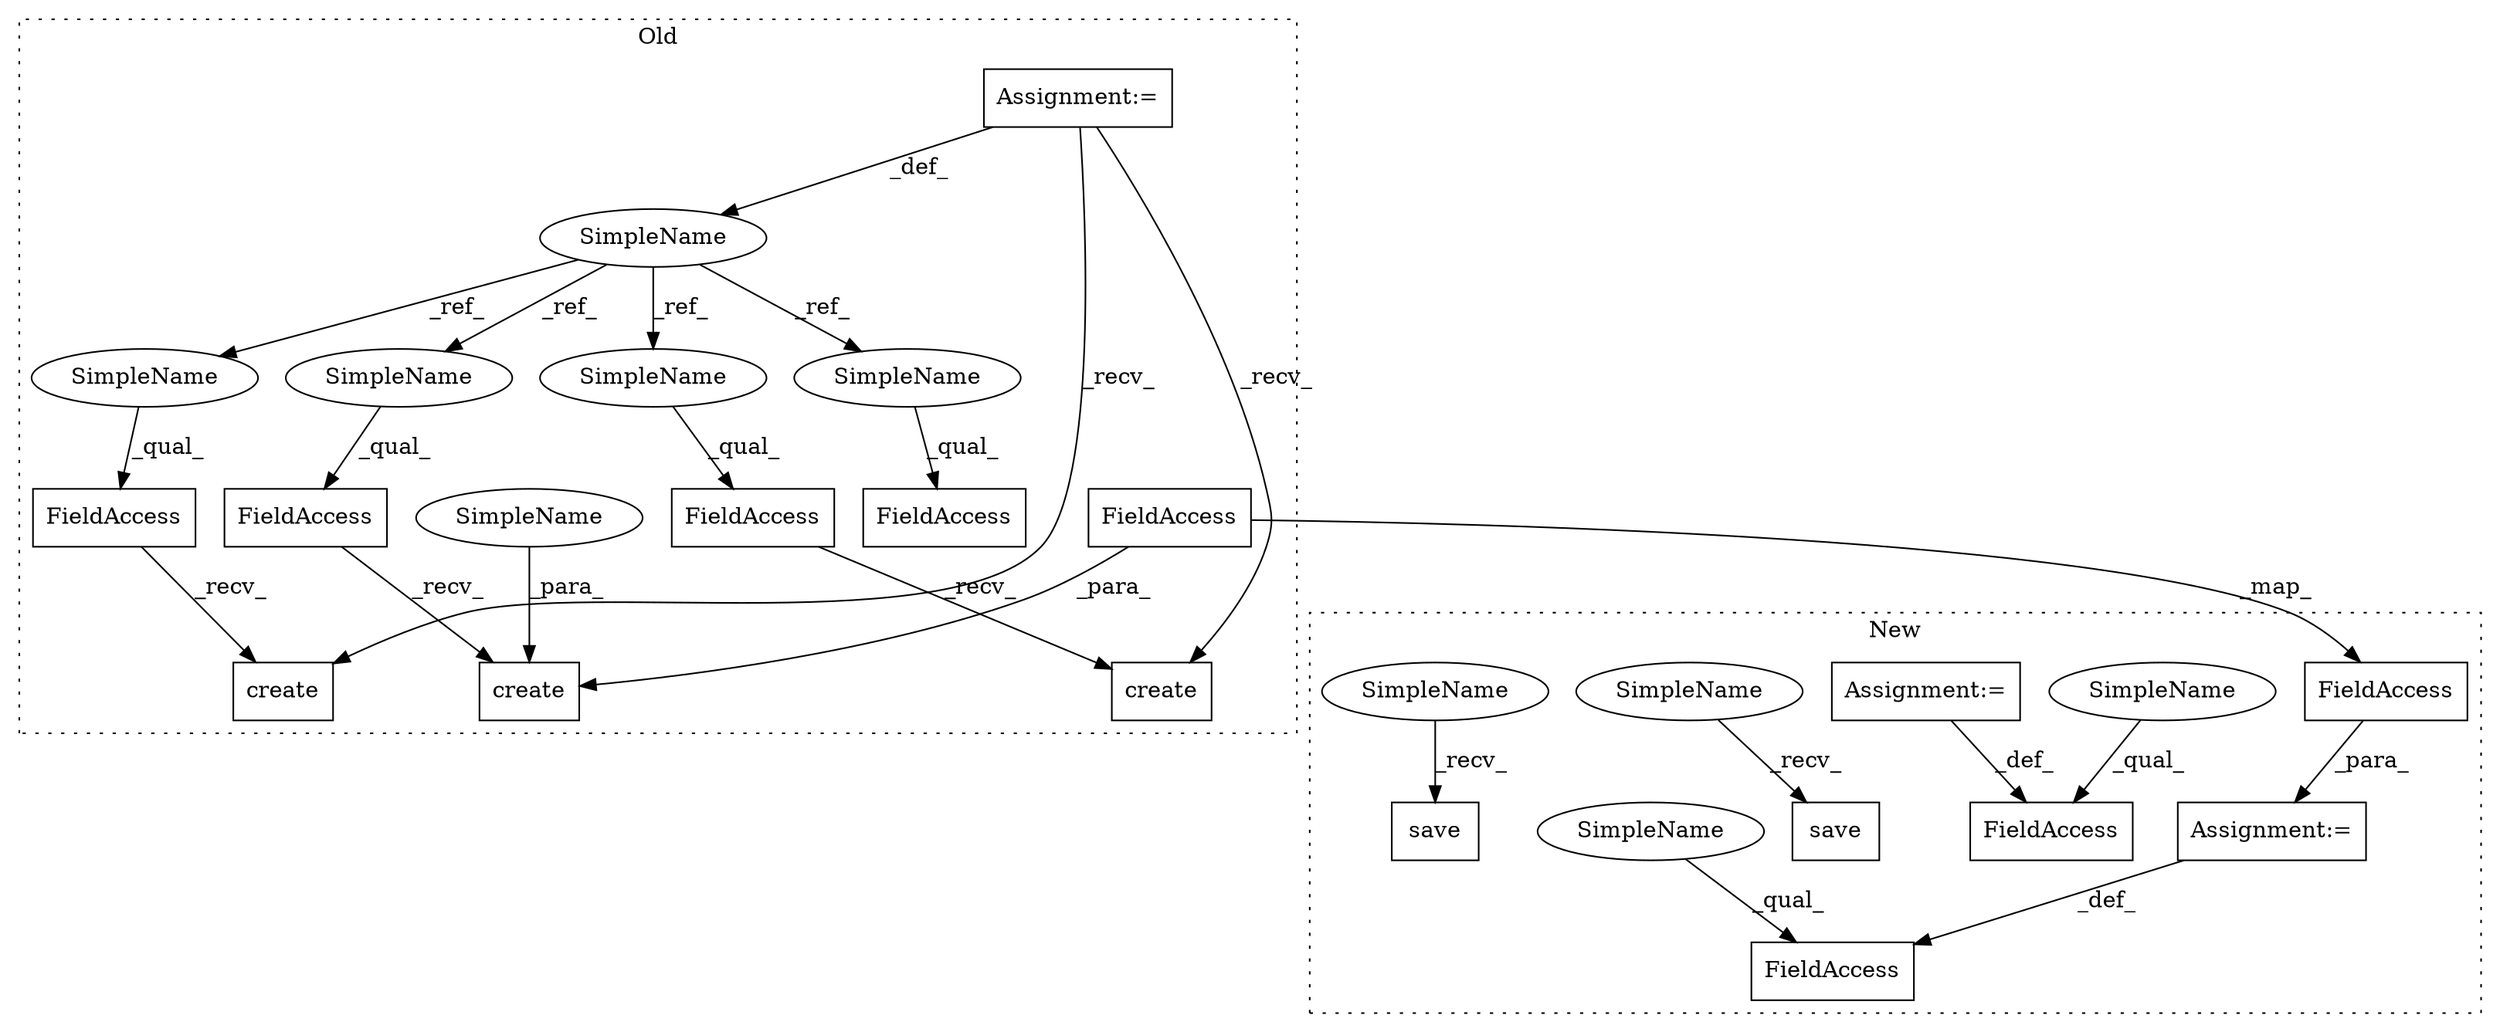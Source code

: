 digraph G {
subgraph cluster0 {
1 [label="create" a="32" s="20606,20651" l="7,1" shape="box"];
3 [label="FieldAccess" a="22" s="20579" l="26" shape="box"];
4 [label="SimpleName" a="42" s="20009" l="18" shape="ellipse"];
5 [label="FieldAccess" a="22" s="21069" l="26" shape="box"];
7 [label="create" a="32" s="21096,21144" l="7,1" shape="box"];
8 [label="Assignment:=" a="7" s="20009" l="18" shape="box"];
10 [label="FieldAccess" a="22" s="20613" l="24" shape="box"];
12 [label="FieldAccess" a="22" s="20823" l="26" shape="box"];
13 [label="FieldAccess" a="22" s="20437" l="26" shape="box"];
16 [label="create" a="32" s="20850,20896" l="7,1" shape="box"];
18 [label="SimpleName" a="42" s="20638" l="13" shape="ellipse"];
19 [label="SimpleName" a="42" s="20579" l="18" shape="ellipse"];
20 [label="SimpleName" a="42" s="20823" l="18" shape="ellipse"];
21 [label="SimpleName" a="42" s="21069" l="18" shape="ellipse"];
22 [label="SimpleName" a="42" s="20437" l="18" shape="ellipse"];
label = "Old";
style="dotted";
}
subgraph cluster1 {
2 [label="save" a="32" s="22823" l="6" shape="box"];
6 [label="FieldAccess" a="22" s="22758" l="20" shape="box"];
9 [label="Assignment:=" a="7" s="22778" l="1" shape="box"];
11 [label="FieldAccess" a="22" s="22779" l="24" shape="box"];
14 [label="FieldAccess" a="22" s="22618" l="20" shape="box"];
15 [label="save" a="32" s="22684" l="6" shape="box"];
17 [label="Assignment:=" a="7" s="22638" l="1" shape="box"];
23 [label="SimpleName" a="42" s="22670" l="13" shape="ellipse"];
24 [label="SimpleName" a="42" s="22618" l="13" shape="ellipse"];
25 [label="SimpleName" a="42" s="22758" l="13" shape="ellipse"];
26 [label="SimpleName" a="42" s="22809" l="13" shape="ellipse"];
label = "New";
style="dotted";
}
3 -> 1 [label="_recv_"];
4 -> 20 [label="_ref_"];
4 -> 22 [label="_ref_"];
4 -> 21 [label="_ref_"];
4 -> 19 [label="_ref_"];
5 -> 7 [label="_recv_"];
8 -> 16 [label="_recv_"];
8 -> 4 [label="_def_"];
8 -> 7 [label="_recv_"];
9 -> 6 [label="_def_"];
10 -> 1 [label="_para_"];
10 -> 11 [label="_map_"];
11 -> 9 [label="_para_"];
12 -> 16 [label="_recv_"];
17 -> 14 [label="_def_"];
18 -> 1 [label="_para_"];
19 -> 3 [label="_qual_"];
20 -> 12 [label="_qual_"];
21 -> 5 [label="_qual_"];
22 -> 13 [label="_qual_"];
23 -> 15 [label="_recv_"];
24 -> 14 [label="_qual_"];
25 -> 6 [label="_qual_"];
26 -> 2 [label="_recv_"];
}
